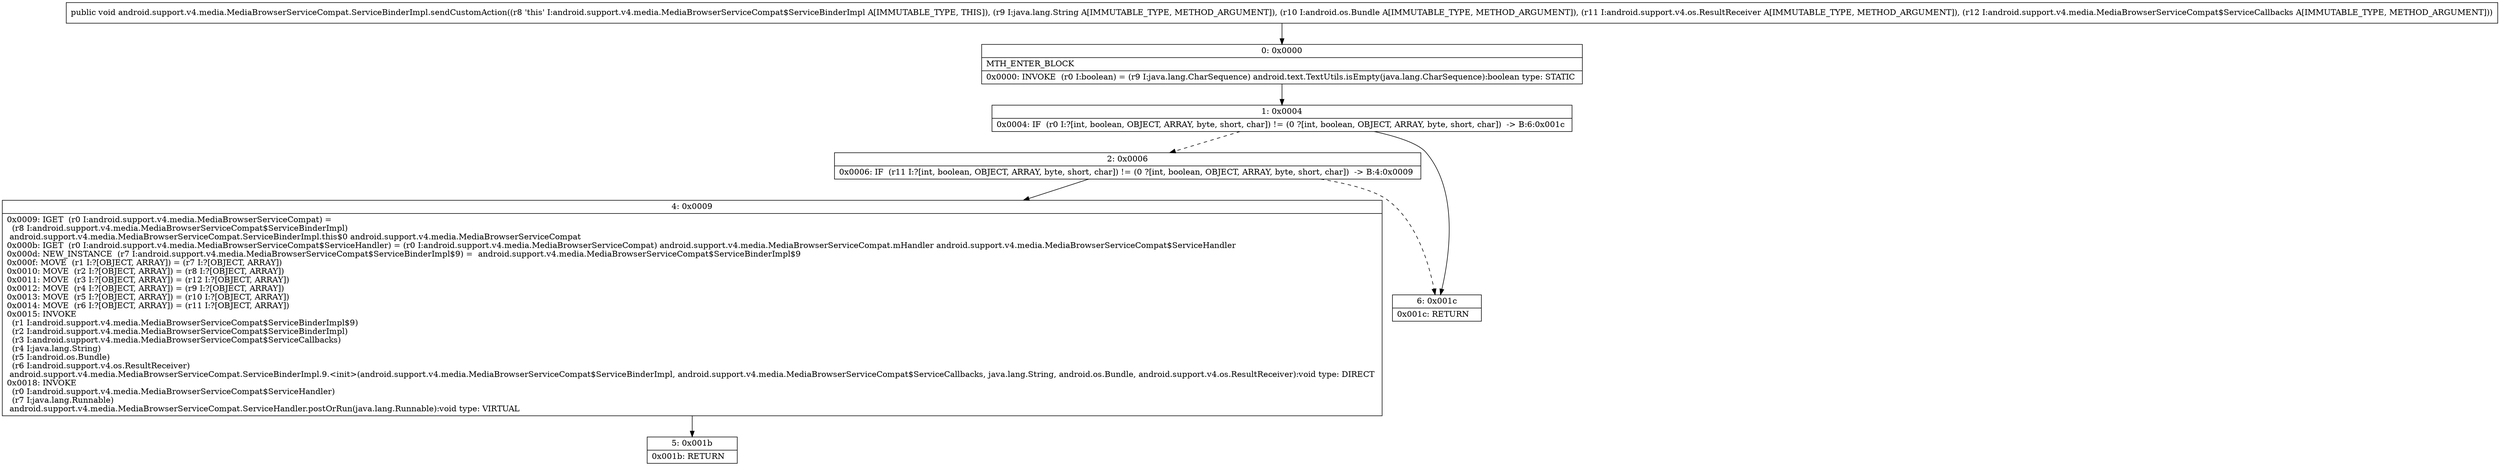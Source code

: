 digraph "CFG forandroid.support.v4.media.MediaBrowserServiceCompat.ServiceBinderImpl.sendCustomAction(Ljava\/lang\/String;Landroid\/os\/Bundle;Landroid\/support\/v4\/os\/ResultReceiver;Landroid\/support\/v4\/media\/MediaBrowserServiceCompat$ServiceCallbacks;)V" {
Node_0 [shape=record,label="{0\:\ 0x0000|MTH_ENTER_BLOCK\l|0x0000: INVOKE  (r0 I:boolean) = (r9 I:java.lang.CharSequence) android.text.TextUtils.isEmpty(java.lang.CharSequence):boolean type: STATIC \l}"];
Node_1 [shape=record,label="{1\:\ 0x0004|0x0004: IF  (r0 I:?[int, boolean, OBJECT, ARRAY, byte, short, char]) != (0 ?[int, boolean, OBJECT, ARRAY, byte, short, char])  \-\> B:6:0x001c \l}"];
Node_2 [shape=record,label="{2\:\ 0x0006|0x0006: IF  (r11 I:?[int, boolean, OBJECT, ARRAY, byte, short, char]) != (0 ?[int, boolean, OBJECT, ARRAY, byte, short, char])  \-\> B:4:0x0009 \l}"];
Node_4 [shape=record,label="{4\:\ 0x0009|0x0009: IGET  (r0 I:android.support.v4.media.MediaBrowserServiceCompat) = \l  (r8 I:android.support.v4.media.MediaBrowserServiceCompat$ServiceBinderImpl)\l android.support.v4.media.MediaBrowserServiceCompat.ServiceBinderImpl.this$0 android.support.v4.media.MediaBrowserServiceCompat \l0x000b: IGET  (r0 I:android.support.v4.media.MediaBrowserServiceCompat$ServiceHandler) = (r0 I:android.support.v4.media.MediaBrowserServiceCompat) android.support.v4.media.MediaBrowserServiceCompat.mHandler android.support.v4.media.MediaBrowserServiceCompat$ServiceHandler \l0x000d: NEW_INSTANCE  (r7 I:android.support.v4.media.MediaBrowserServiceCompat$ServiceBinderImpl$9) =  android.support.v4.media.MediaBrowserServiceCompat$ServiceBinderImpl$9 \l0x000f: MOVE  (r1 I:?[OBJECT, ARRAY]) = (r7 I:?[OBJECT, ARRAY]) \l0x0010: MOVE  (r2 I:?[OBJECT, ARRAY]) = (r8 I:?[OBJECT, ARRAY]) \l0x0011: MOVE  (r3 I:?[OBJECT, ARRAY]) = (r12 I:?[OBJECT, ARRAY]) \l0x0012: MOVE  (r4 I:?[OBJECT, ARRAY]) = (r9 I:?[OBJECT, ARRAY]) \l0x0013: MOVE  (r5 I:?[OBJECT, ARRAY]) = (r10 I:?[OBJECT, ARRAY]) \l0x0014: MOVE  (r6 I:?[OBJECT, ARRAY]) = (r11 I:?[OBJECT, ARRAY]) \l0x0015: INVOKE  \l  (r1 I:android.support.v4.media.MediaBrowserServiceCompat$ServiceBinderImpl$9)\l  (r2 I:android.support.v4.media.MediaBrowserServiceCompat$ServiceBinderImpl)\l  (r3 I:android.support.v4.media.MediaBrowserServiceCompat$ServiceCallbacks)\l  (r4 I:java.lang.String)\l  (r5 I:android.os.Bundle)\l  (r6 I:android.support.v4.os.ResultReceiver)\l android.support.v4.media.MediaBrowserServiceCompat.ServiceBinderImpl.9.\<init\>(android.support.v4.media.MediaBrowserServiceCompat$ServiceBinderImpl, android.support.v4.media.MediaBrowserServiceCompat$ServiceCallbacks, java.lang.String, android.os.Bundle, android.support.v4.os.ResultReceiver):void type: DIRECT \l0x0018: INVOKE  \l  (r0 I:android.support.v4.media.MediaBrowserServiceCompat$ServiceHandler)\l  (r7 I:java.lang.Runnable)\l android.support.v4.media.MediaBrowserServiceCompat.ServiceHandler.postOrRun(java.lang.Runnable):void type: VIRTUAL \l}"];
Node_5 [shape=record,label="{5\:\ 0x001b|0x001b: RETURN   \l}"];
Node_6 [shape=record,label="{6\:\ 0x001c|0x001c: RETURN   \l}"];
MethodNode[shape=record,label="{public void android.support.v4.media.MediaBrowserServiceCompat.ServiceBinderImpl.sendCustomAction((r8 'this' I:android.support.v4.media.MediaBrowserServiceCompat$ServiceBinderImpl A[IMMUTABLE_TYPE, THIS]), (r9 I:java.lang.String A[IMMUTABLE_TYPE, METHOD_ARGUMENT]), (r10 I:android.os.Bundle A[IMMUTABLE_TYPE, METHOD_ARGUMENT]), (r11 I:android.support.v4.os.ResultReceiver A[IMMUTABLE_TYPE, METHOD_ARGUMENT]), (r12 I:android.support.v4.media.MediaBrowserServiceCompat$ServiceCallbacks A[IMMUTABLE_TYPE, METHOD_ARGUMENT])) }"];
MethodNode -> Node_0;
Node_0 -> Node_1;
Node_1 -> Node_2[style=dashed];
Node_1 -> Node_6;
Node_2 -> Node_4;
Node_2 -> Node_6[style=dashed];
Node_4 -> Node_5;
}

